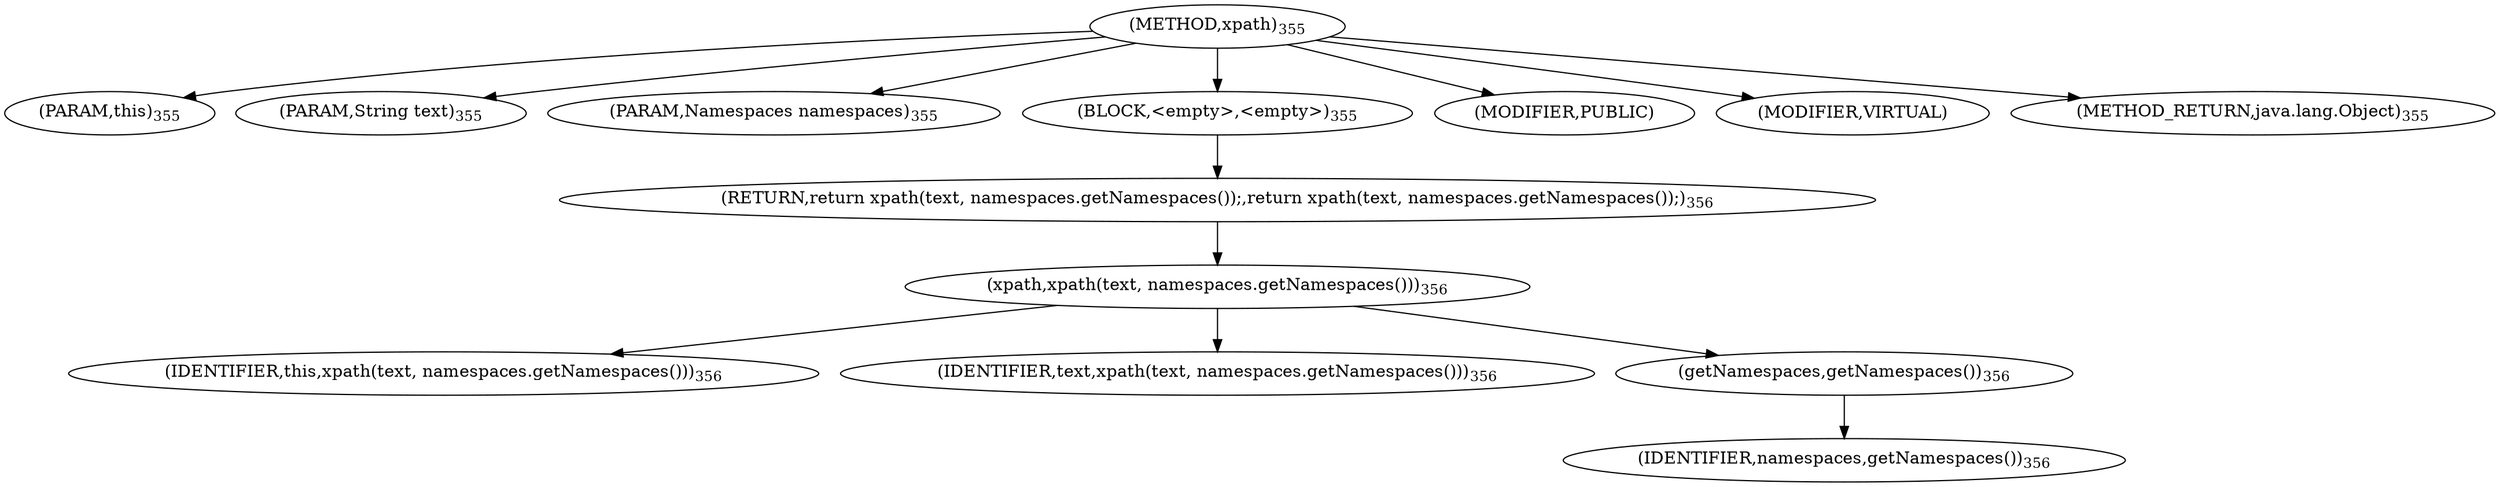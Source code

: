 digraph "xpath" {  
"536" [label = <(METHOD,xpath)<SUB>355</SUB>> ]
"78" [label = <(PARAM,this)<SUB>355</SUB>> ]
"537" [label = <(PARAM,String text)<SUB>355</SUB>> ]
"538" [label = <(PARAM,Namespaces namespaces)<SUB>355</SUB>> ]
"539" [label = <(BLOCK,&lt;empty&gt;,&lt;empty&gt;)<SUB>355</SUB>> ]
"540" [label = <(RETURN,return xpath(text, namespaces.getNamespaces());,return xpath(text, namespaces.getNamespaces());)<SUB>356</SUB>> ]
"541" [label = <(xpath,xpath(text, namespaces.getNamespaces()))<SUB>356</SUB>> ]
"77" [label = <(IDENTIFIER,this,xpath(text, namespaces.getNamespaces()))<SUB>356</SUB>> ]
"542" [label = <(IDENTIFIER,text,xpath(text, namespaces.getNamespaces()))<SUB>356</SUB>> ]
"543" [label = <(getNamespaces,getNamespaces())<SUB>356</SUB>> ]
"544" [label = <(IDENTIFIER,namespaces,getNamespaces())<SUB>356</SUB>> ]
"545" [label = <(MODIFIER,PUBLIC)> ]
"546" [label = <(MODIFIER,VIRTUAL)> ]
"547" [label = <(METHOD_RETURN,java.lang.Object)<SUB>355</SUB>> ]
  "536" -> "78" 
  "536" -> "537" 
  "536" -> "538" 
  "536" -> "539" 
  "536" -> "545" 
  "536" -> "546" 
  "536" -> "547" 
  "539" -> "540" 
  "540" -> "541" 
  "541" -> "77" 
  "541" -> "542" 
  "541" -> "543" 
  "543" -> "544" 
}
